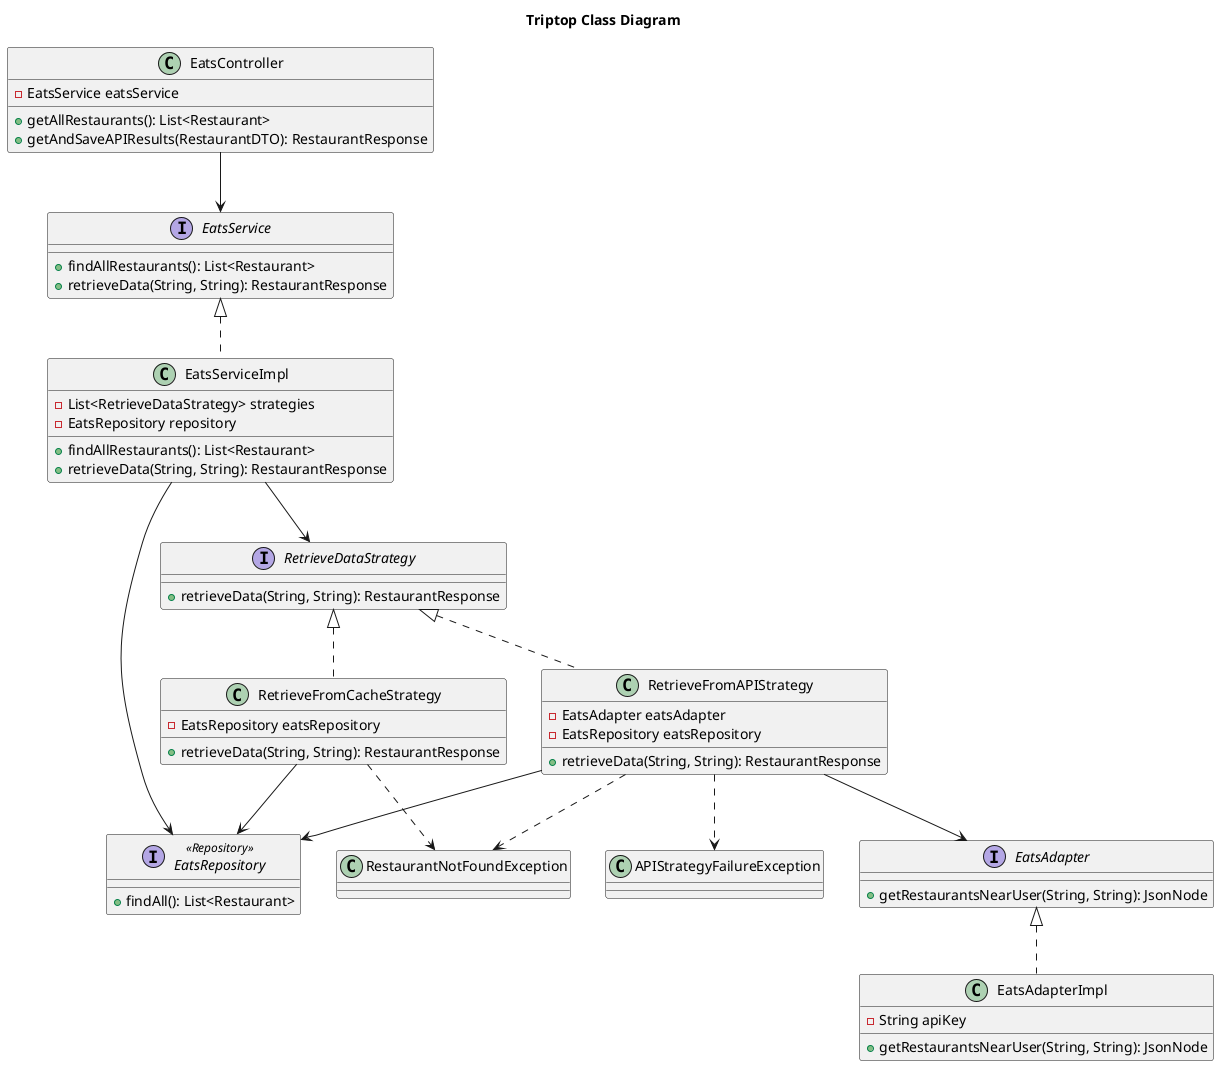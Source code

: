 @startuml

title Triptop Class Diagram

class EatsController {
  - EatsService eatsService
  + getAllRestaurants(): List<Restaurant>
  + getAndSaveAPIResults(RestaurantDTO): RestaurantResponse
}

interface EatsService {
  + findAllRestaurants(): List<Restaurant>
  + retrieveData(String, String): RestaurantResponse
}

class EatsServiceImpl {
  - List<RetrieveDataStrategy> strategies
  - EatsRepository repository
  + findAllRestaurants(): List<Restaurant>
  + retrieveData(String, String): RestaurantResponse
}

interface RetrieveDataStrategy {
  + retrieveData(String, String): RestaurantResponse
}
class RetrieveFromAPIStrategy {
  - EatsAdapter eatsAdapter
  - EatsRepository eatsRepository
  + retrieveData(String, String): RestaurantResponse
}
class RetrieveFromCacheStrategy {
  - EatsRepository eatsRepository
  + retrieveData(String, String): RestaurantResponse
}

interface EatsAdapter {
  + getRestaurantsNearUser(String, String): JsonNode
}
class EatsAdapterImpl {
  - String apiKey
  + getRestaurantsNearUser(String, String): JsonNode
}

interface EatsRepository <<Repository>> {
  + findAll(): List<Restaurant>
}

class RestaurantNotFoundException

class APIStrategyFailureException

EatsController --> EatsService
EatsServiceImpl ..up|> EatsService
EatsServiceImpl --> RetrieveDataStrategy
RetrieveFromAPIStrategy ..up|> RetrieveDataStrategy
RetrieveFromCacheStrategy ..up|> RetrieveDataStrategy
RetrieveFromAPIStrategy --> EatsAdapter
RetrieveFromAPIStrategy --> EatsRepository
RetrieveFromCacheStrategy --> EatsRepository
EatsAdapterImpl ..up|> EatsAdapter
EatsServiceImpl --> EatsRepository

RetrieveFromAPIStrategy ..> RestaurantNotFoundException
RetrieveFromAPIStrategy ..> APIStrategyFailureException
RetrieveFromCacheStrategy ..> RestaurantNotFoundException

@enduml
